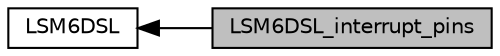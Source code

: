 digraph "LSM6DSL_interrupt_pins"
{
  edge [fontname="Helvetica",fontsize="10",labelfontname="Helvetica",labelfontsize="10"];
  node [fontname="Helvetica",fontsize="10",shape=box];
  rankdir=LR;
  Node2 [label="LSM6DSL",height=0.2,width=0.4,color="black", fillcolor="white", style="filled",URL="$group___l_s_m6_d_s_l.html",tooltip="This file provides a set of functions needed to drive the lsm6dsl enanced inertial module."];
  Node1 [label="LSM6DSL_interrupt_pins",height=0.2,width=0.4,color="black", fillcolor="grey75", style="filled", fontcolor="black",tooltip="This section groups all the functions that manage interrupt pins."];
  Node2->Node1 [shape=plaintext, dir="back", style="solid"];
}
